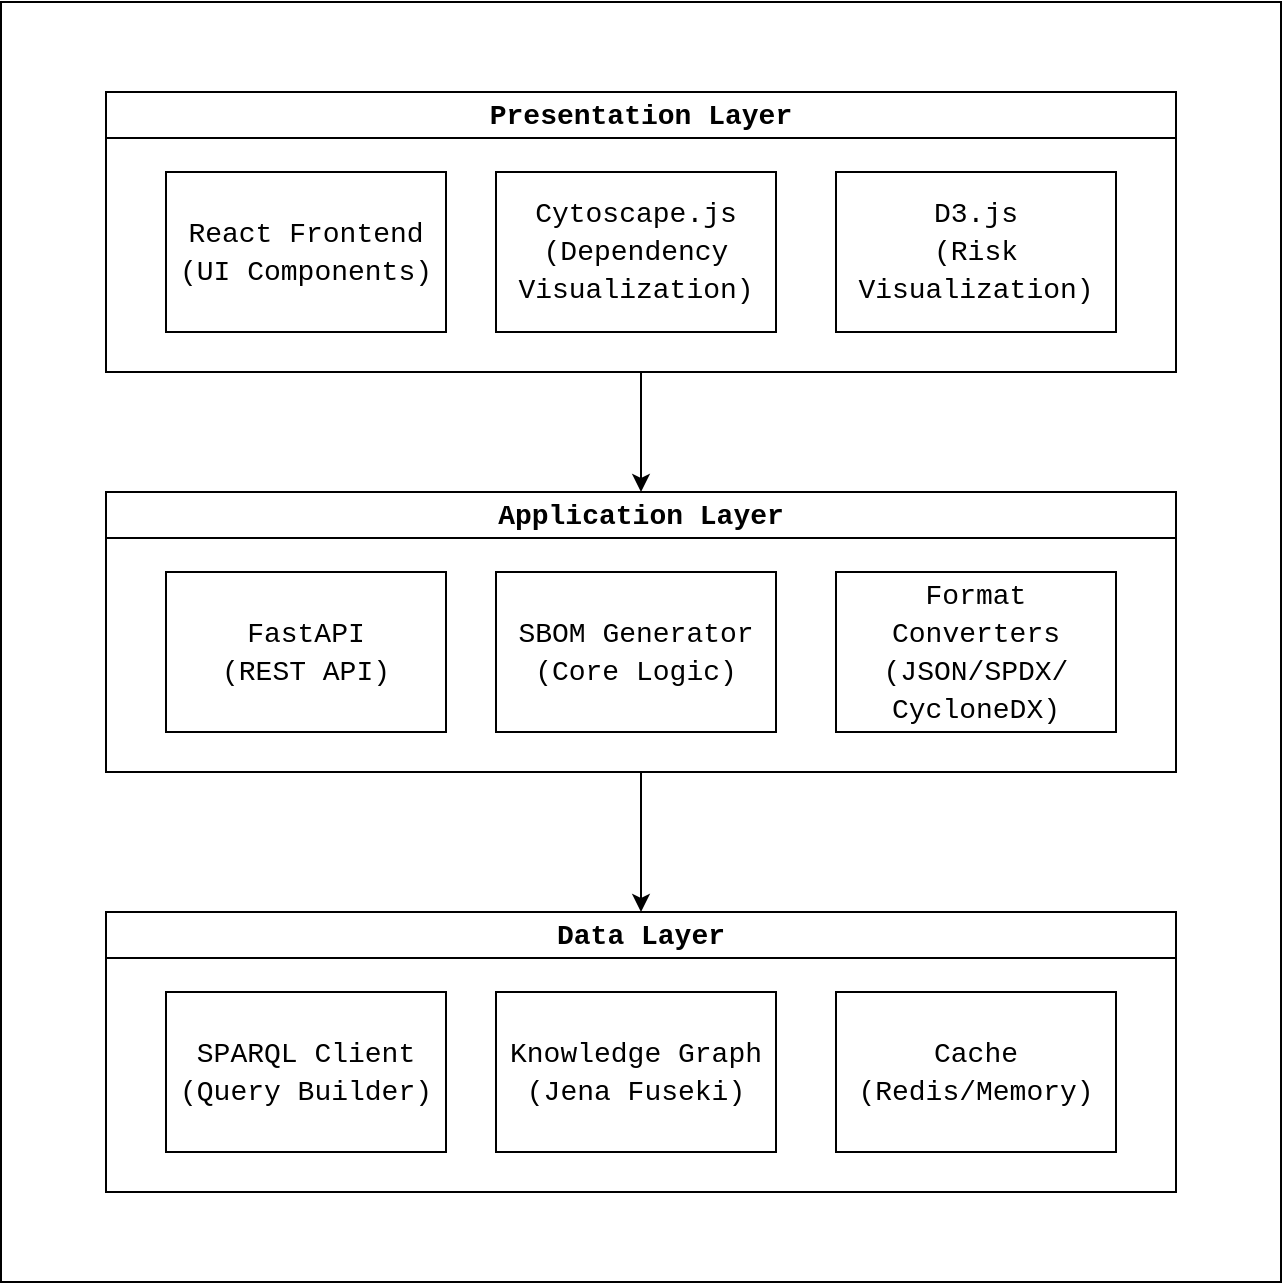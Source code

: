 <mxfile>
    <diagram name="Page-1" id="gbtXsxuKVCJA2gg0YKki">
        <mxGraphModel dx="1022" dy="795" grid="1" gridSize="10" guides="1" tooltips="1" connect="1" arrows="1" fold="1" page="1" pageScale="1" pageWidth="850" pageHeight="1100" math="0" shadow="0">
            <root>
                <mxCell id="0"/>
                <mxCell id="1" parent="0"/>
                <mxCell id="2" value="" style="whiteSpace=wrap;html=1;aspect=fixed;" vertex="1" parent="1">
                    <mxGeometry x="57.5" y="25" width="640" height="640" as="geometry"/>
                </mxCell>
                <mxCell id="4" value="" style="group" vertex="1" connectable="0" parent="1">
                    <mxGeometry x="110" y="70" width="535" height="550" as="geometry"/>
                </mxCell>
                <mxCell id="5" value="&lt;div style=&quot;font-size: 14px; line-height: 19px; white-space: pre;&quot;&gt;Data Layer&lt;/div&gt;" style="swimlane;whiteSpace=wrap;html=1;labelBackgroundColor=default;fontColor=#000000;fontStyle=1;fontFamily=Courier New;" vertex="1" parent="4">
                    <mxGeometry y="410" width="535" height="140" as="geometry">
                        <mxRectangle x="85" y="220" width="100" height="30" as="alternateBounds"/>
                    </mxGeometry>
                </mxCell>
                <mxCell id="6" value="&lt;div style=&quot;font-size: 14px; line-height: 19px; white-space: pre;&quot;&gt;SPARQL Client&lt;/div&gt;&lt;div style=&quot;font-size: 14px; line-height: 19px; white-space: pre;&quot;&gt;&lt;div style=&quot;line-height: 19px;&quot;&gt;(Query Builder)&lt;/div&gt;&lt;/div&gt;" style="rounded=0;whiteSpace=wrap;html=1;labelBackgroundColor=default;fontColor=#000000;fontStyle=0;fontFamily=Courier New;" vertex="1" parent="5">
                    <mxGeometry x="30" y="40" width="140" height="80" as="geometry"/>
                </mxCell>
                <mxCell id="7" value="&lt;div style=&quot;font-size: 14px; line-height: 19px; white-space: pre;&quot;&gt;&lt;div style=&quot;line-height: 19px;&quot;&gt;Knowledge Graph&lt;/div&gt;&lt;div style=&quot;line-height: 19px;&quot;&gt;&lt;div style=&quot;line-height: 19px;&quot;&gt;(Jena Fuseki)&lt;/div&gt;&lt;/div&gt;&lt;/div&gt;" style="rounded=0;whiteSpace=wrap;html=1;labelBackgroundColor=default;fontColor=#000000;fontStyle=0;fontFamily=Courier New;" vertex="1" parent="5">
                    <mxGeometry x="195" y="40" width="140" height="80" as="geometry"/>
                </mxCell>
                <mxCell id="8" value="&lt;div style=&quot;font-size: 14px; line-height: 19px; white-space: pre;&quot;&gt;&lt;div style=&quot;line-height: 19px;&quot;&gt;Cache&lt;/div&gt;&lt;div style=&quot;line-height: 19px;&quot;&gt;&lt;div style=&quot;line-height: 19px;&quot;&gt;(Redis/Memory)&lt;/div&gt;&lt;/div&gt;&lt;/div&gt;" style="rounded=0;whiteSpace=wrap;html=1;labelBackgroundColor=default;fontColor=#000000;fontStyle=0;fontFamily=Courier New;" vertex="1" parent="5">
                    <mxGeometry x="365" y="40" width="140" height="80" as="geometry"/>
                </mxCell>
                <mxCell id="9" style="edgeStyle=orthogonalEdgeStyle;rounded=0;orthogonalLoop=1;jettySize=auto;html=1;entryX=0.5;entryY=0;entryDx=0;entryDy=0;labelBackgroundColor=default;fontColor=#000000;fontStyle=0;fontFamily=Courier New;" edge="1" parent="4" source="10" target="5">
                    <mxGeometry relative="1" as="geometry"/>
                </mxCell>
                <mxCell id="10" value="&lt;div style=&quot;font-size: 14px; line-height: 19px; white-space: pre;&quot;&gt;Application Layer&lt;/div&gt;" style="swimlane;whiteSpace=wrap;html=1;labelBackgroundColor=default;fontColor=#000000;fontStyle=1;fontFamily=Courier New;" vertex="1" parent="4">
                    <mxGeometry y="200" width="535" height="140" as="geometry">
                        <mxRectangle x="85" y="220" width="100" height="30" as="alternateBounds"/>
                    </mxGeometry>
                </mxCell>
                <mxCell id="11" value="&lt;div style=&quot;font-size: 14px; line-height: 19px; white-space: pre;&quot;&gt;&lt;div style=&quot;line-height: 19px;&quot;&gt;FastAPI&lt;/div&gt;&lt;div style=&quot;line-height: 19px;&quot;&gt;&lt;div style=&quot;line-height: 19px;&quot;&gt;(REST API)&lt;/div&gt;&lt;/div&gt;&lt;/div&gt;" style="rounded=0;whiteSpace=wrap;html=1;labelBackgroundColor=default;fontColor=#000000;fontStyle=0;fontFamily=Courier New;" vertex="1" parent="10">
                    <mxGeometry x="30" y="40" width="140" height="80" as="geometry"/>
                </mxCell>
                <mxCell id="12" value="&lt;div style=&quot;font-size: 14px; line-height: 19px; white-space: pre;&quot;&gt;&lt;div style=&quot;line-height: 19px;&quot;&gt;&lt;div style=&quot;line-height: 19px;&quot;&gt;SBOM Generator&lt;/div&gt;&lt;div style=&quot;line-height: 19px;&quot;&gt;&lt;div style=&quot;line-height: 19px;&quot;&gt;(Core Logic)&lt;/div&gt;&lt;/div&gt;&lt;/div&gt;&lt;/div&gt;" style="rounded=0;whiteSpace=wrap;html=1;labelBackgroundColor=default;fontColor=#000000;fontStyle=0;fontFamily=Courier New;" vertex="1" parent="10">
                    <mxGeometry x="195" y="40" width="140" height="80" as="geometry"/>
                </mxCell>
                <mxCell id="13" value="&lt;div style=&quot;font-size: 14px; line-height: 19px; white-space: pre;&quot;&gt;&lt;div style=&quot;line-height: 19px;&quot;&gt;&lt;div style=&quot;line-height: 19px;&quot;&gt;Format&lt;/div&gt;&lt;div style=&quot;line-height: 19px;&quot;&gt;Converters&lt;/div&gt;&lt;div style=&quot;line-height: 19px;&quot;&gt;&lt;div style=&quot;line-height: 19px;&quot;&gt;(JSON/SPDX/&lt;/div&gt;&lt;div style=&quot;line-height: 19px;&quot;&gt;CycloneDX)&lt;/div&gt;&lt;/div&gt;&lt;/div&gt;&lt;/div&gt;" style="rounded=0;whiteSpace=wrap;html=1;labelBackgroundColor=default;fontColor=#000000;fontStyle=0;fontFamily=Courier New;" vertex="1" parent="10">
                    <mxGeometry x="365" y="40" width="140" height="80" as="geometry"/>
                </mxCell>
                <mxCell id="14" style="edgeStyle=orthogonalEdgeStyle;rounded=0;orthogonalLoop=1;jettySize=auto;html=1;entryX=0.5;entryY=0;entryDx=0;entryDy=0;labelBackgroundColor=default;fontColor=#000000;fontStyle=0;fontFamily=Courier New;" edge="1" parent="4" source="15" target="10">
                    <mxGeometry relative="1" as="geometry"/>
                </mxCell>
                <mxCell id="15" value="&lt;div style=&quot;font-size: 14px; line-height: 19px; white-space: pre;&quot;&gt;&lt;div style=&quot;line-height: 19px;&quot;&gt;Presentation Layer&lt;/div&gt;&lt;/div&gt;" style="swimlane;whiteSpace=wrap;html=1;labelBackgroundColor=default;fontColor=#000000;fontStyle=1;fontFamily=Courier New;" vertex="1" parent="4">
                    <mxGeometry width="535" height="140" as="geometry">
                        <mxRectangle x="85" y="220" width="100" height="30" as="alternateBounds"/>
                    </mxGeometry>
                </mxCell>
                <mxCell id="16" value="&lt;div style=&quot;font-size: 14px; line-height: 19px; white-space: pre;&quot;&gt;&lt;div style=&quot;line-height: 19px;&quot;&gt;&lt;div style=&quot;line-height: 19px;&quot;&gt;React Frontend&lt;/div&gt;&lt;div style=&quot;line-height: 19px;&quot;&gt;&lt;div style=&quot;line-height: 19px;&quot;&gt;(UI Components)&lt;/div&gt;&lt;/div&gt;&lt;/div&gt;&lt;/div&gt;" style="rounded=0;whiteSpace=wrap;html=1;labelBackgroundColor=default;fontColor=#000000;fontStyle=0;fontFamily=Courier New;" vertex="1" parent="15">
                    <mxGeometry x="30" y="40" width="140" height="80" as="geometry"/>
                </mxCell>
                <mxCell id="17" value="&lt;div style=&quot;font-size: 14px; line-height: 19px; white-space: pre;&quot;&gt;&lt;div style=&quot;line-height: 19px;&quot;&gt;&lt;div style=&quot;line-height: 19px;&quot;&gt;&lt;div style=&quot;line-height: 19px;&quot;&gt;Cytoscape.js&lt;/div&gt;&lt;div style=&quot;line-height: 19px;&quot;&gt;&lt;div style=&quot;line-height: 19px;&quot;&gt;(Dependency&lt;/div&gt;&lt;div style=&quot;line-height: 19px;&quot;&gt;&lt;div style=&quot;line-height: 19px;&quot;&gt;Visualization)&lt;/div&gt;&lt;/div&gt;&lt;/div&gt;&lt;/div&gt;&lt;/div&gt;&lt;/div&gt;" style="rounded=0;whiteSpace=wrap;html=1;labelBackgroundColor=default;fontColor=#000000;fontStyle=0;fontFamily=Courier New;" vertex="1" parent="15">
                    <mxGeometry x="195" y="40" width="140" height="80" as="geometry"/>
                </mxCell>
                <mxCell id="18" value="&lt;div style=&quot;font-size: 14px; line-height: 19px; white-space: pre;&quot;&gt;&lt;div style=&quot;line-height: 19px;&quot;&gt;&lt;div style=&quot;line-height: 19px;&quot;&gt;&lt;div style=&quot;line-height: 19px;&quot;&gt;D3.js&lt;/div&gt;&lt;/div&gt;&lt;div style=&quot;line-height: 19px;&quot;&gt;(Risk&lt;/div&gt;&lt;div style=&quot;line-height: 19px;&quot;&gt;&lt;div style=&quot;line-height: 19px;&quot;&gt;Visualization)&lt;/div&gt;&lt;/div&gt;&lt;/div&gt;&lt;/div&gt;" style="rounded=0;whiteSpace=wrap;html=1;labelBackgroundColor=default;fontColor=#000000;fontStyle=0;fontFamily=Courier New;" vertex="1" parent="15">
                    <mxGeometry x="365" y="40" width="140" height="80" as="geometry"/>
                </mxCell>
            </root>
        </mxGraphModel>
    </diagram>
</mxfile>